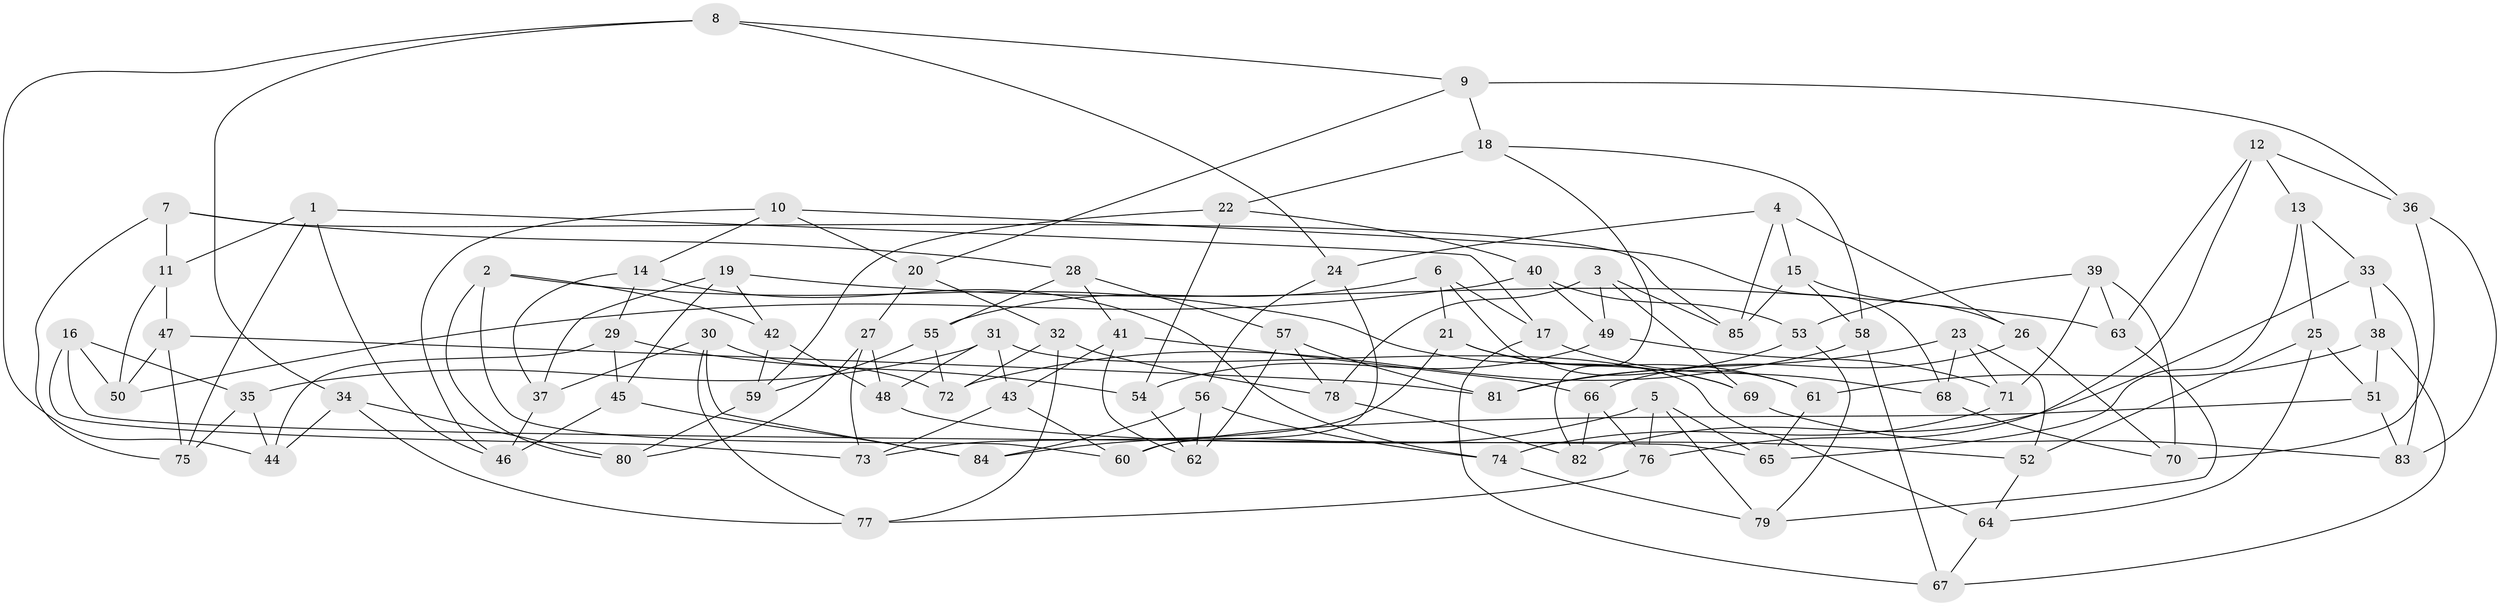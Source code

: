 // Generated by graph-tools (version 1.1) at 2025/11/02/27/25 16:11:47]
// undirected, 85 vertices, 170 edges
graph export_dot {
graph [start="1"]
  node [color=gray90,style=filled];
  1;
  2;
  3;
  4;
  5;
  6;
  7;
  8;
  9;
  10;
  11;
  12;
  13;
  14;
  15;
  16;
  17;
  18;
  19;
  20;
  21;
  22;
  23;
  24;
  25;
  26;
  27;
  28;
  29;
  30;
  31;
  32;
  33;
  34;
  35;
  36;
  37;
  38;
  39;
  40;
  41;
  42;
  43;
  44;
  45;
  46;
  47;
  48;
  49;
  50;
  51;
  52;
  53;
  54;
  55;
  56;
  57;
  58;
  59;
  60;
  61;
  62;
  63;
  64;
  65;
  66;
  67;
  68;
  69;
  70;
  71;
  72;
  73;
  74;
  75;
  76;
  77;
  78;
  79;
  80;
  81;
  82;
  83;
  84;
  85;
  1 -- 17;
  1 -- 11;
  1 -- 75;
  1 -- 46;
  2 -- 42;
  2 -- 80;
  2 -- 60;
  2 -- 69;
  3 -- 69;
  3 -- 85;
  3 -- 78;
  3 -- 49;
  4 -- 15;
  4 -- 24;
  4 -- 85;
  4 -- 26;
  5 -- 76;
  5 -- 65;
  5 -- 84;
  5 -- 79;
  6 -- 61;
  6 -- 17;
  6 -- 21;
  6 -- 55;
  7 -- 75;
  7 -- 85;
  7 -- 11;
  7 -- 28;
  8 -- 24;
  8 -- 44;
  8 -- 9;
  8 -- 34;
  9 -- 18;
  9 -- 36;
  9 -- 20;
  10 -- 46;
  10 -- 20;
  10 -- 14;
  10 -- 68;
  11 -- 50;
  11 -- 47;
  12 -- 13;
  12 -- 36;
  12 -- 76;
  12 -- 63;
  13 -- 33;
  13 -- 65;
  13 -- 25;
  14 -- 74;
  14 -- 29;
  14 -- 37;
  15 -- 58;
  15 -- 26;
  15 -- 85;
  16 -- 65;
  16 -- 73;
  16 -- 50;
  16 -- 35;
  17 -- 68;
  17 -- 67;
  18 -- 82;
  18 -- 58;
  18 -- 22;
  19 -- 42;
  19 -- 37;
  19 -- 63;
  19 -- 45;
  20 -- 27;
  20 -- 32;
  21 -- 69;
  21 -- 61;
  21 -- 73;
  22 -- 59;
  22 -- 40;
  22 -- 54;
  23 -- 68;
  23 -- 71;
  23 -- 52;
  23 -- 81;
  24 -- 56;
  24 -- 60;
  25 -- 52;
  25 -- 64;
  25 -- 51;
  26 -- 66;
  26 -- 70;
  27 -- 48;
  27 -- 73;
  27 -- 80;
  28 -- 41;
  28 -- 55;
  28 -- 57;
  29 -- 45;
  29 -- 44;
  29 -- 54;
  30 -- 37;
  30 -- 72;
  30 -- 77;
  30 -- 84;
  31 -- 64;
  31 -- 43;
  31 -- 35;
  31 -- 48;
  32 -- 77;
  32 -- 72;
  32 -- 78;
  33 -- 82;
  33 -- 83;
  33 -- 38;
  34 -- 77;
  34 -- 80;
  34 -- 44;
  35 -- 75;
  35 -- 44;
  36 -- 70;
  36 -- 83;
  37 -- 46;
  38 -- 67;
  38 -- 61;
  38 -- 51;
  39 -- 71;
  39 -- 63;
  39 -- 70;
  39 -- 53;
  40 -- 53;
  40 -- 50;
  40 -- 49;
  41 -- 66;
  41 -- 62;
  41 -- 43;
  42 -- 48;
  42 -- 59;
  43 -- 60;
  43 -- 73;
  45 -- 84;
  45 -- 46;
  47 -- 75;
  47 -- 50;
  47 -- 81;
  48 -- 52;
  49 -- 71;
  49 -- 54;
  51 -- 60;
  51 -- 83;
  52 -- 64;
  53 -- 81;
  53 -- 79;
  54 -- 62;
  55 -- 72;
  55 -- 59;
  56 -- 84;
  56 -- 62;
  56 -- 74;
  57 -- 81;
  57 -- 78;
  57 -- 62;
  58 -- 72;
  58 -- 67;
  59 -- 80;
  61 -- 65;
  63 -- 79;
  64 -- 67;
  66 -- 82;
  66 -- 76;
  68 -- 70;
  69 -- 83;
  71 -- 74;
  74 -- 79;
  76 -- 77;
  78 -- 82;
}
